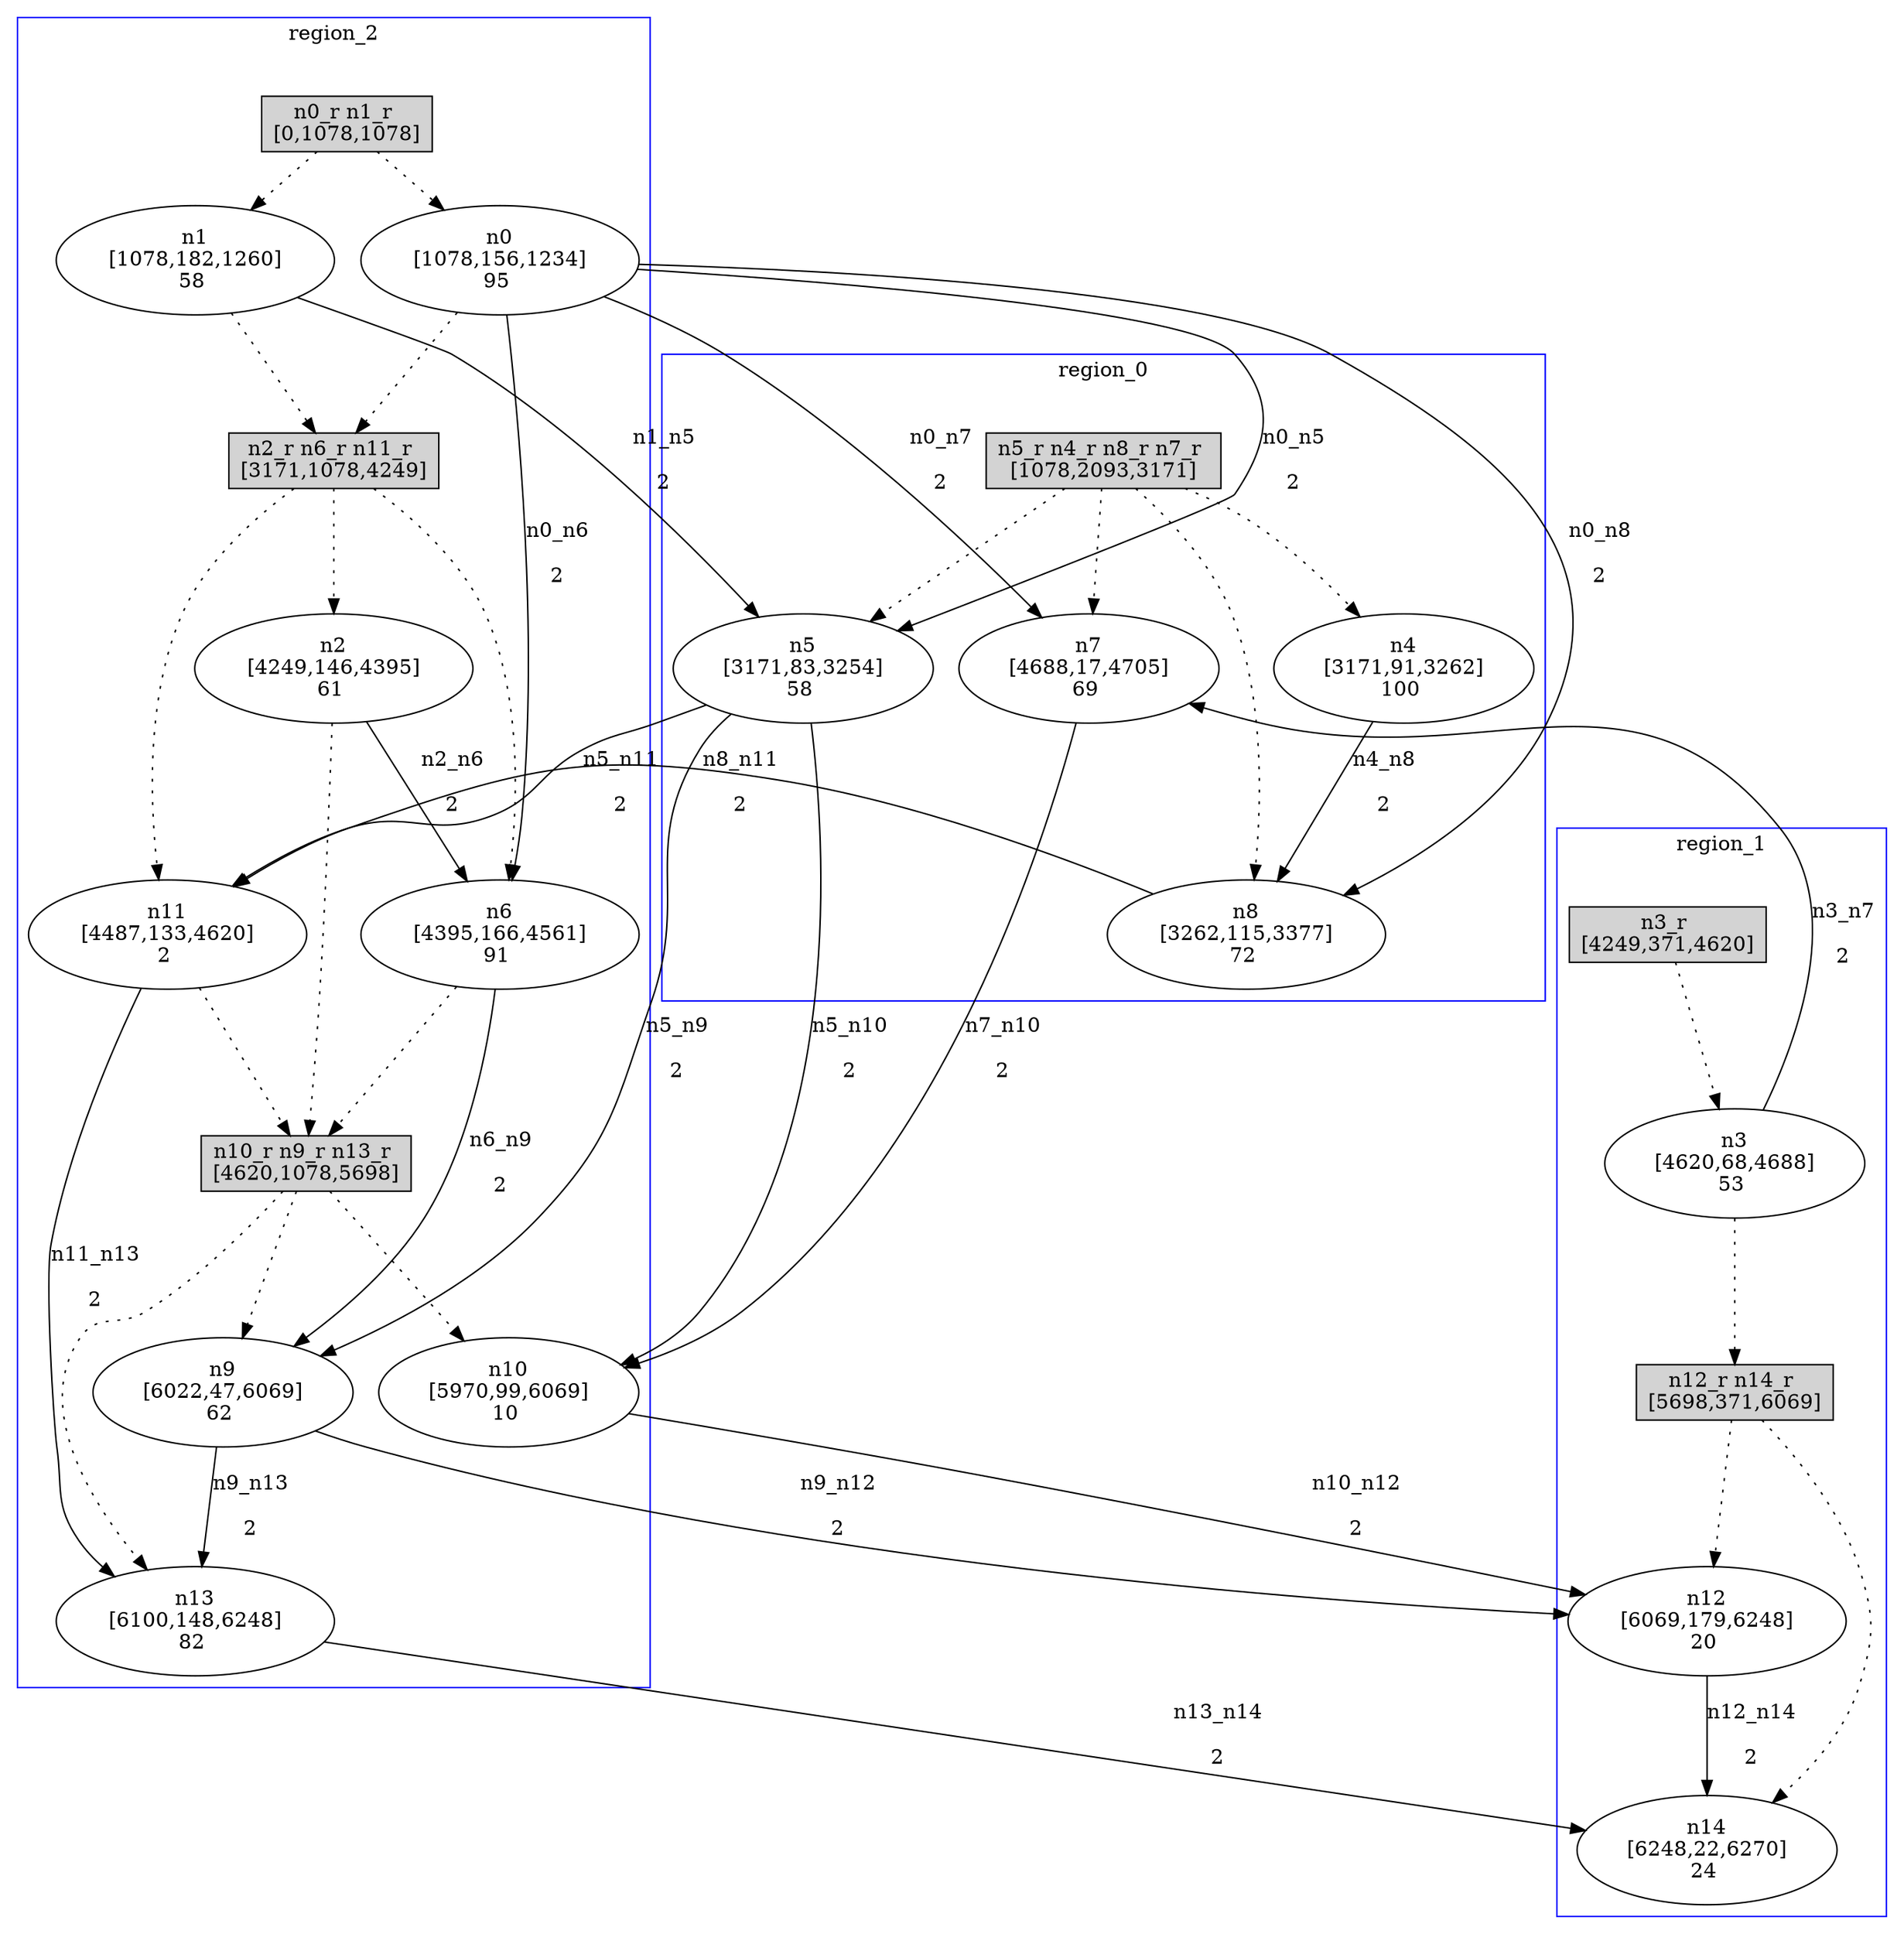 //3-LSsolveMIPnSolStatus 2.
//4-SL 6270.
//5-LSsolveMIPsolveTime(double) 2.20638.
//6-reconfigurateNum(int) 6.
//7-reconfigurateTime(int) 6069.
digraph test_0 {
	size="28,40";
	subgraph cluster0 {
		stytle=filled;
		color=blue;
		label=region_0;
		reconfNode_0_1 [ shape = box, style = filled, label = "n5_r n4_r n8_r n7_r \n[1078,2093,3171]" ];
		n5 [ label="n5\n[3171,83,3254]\n58 " ];
		n4 [ label="n4\n[3171,91,3262]\n100 " ];
		n8 [ label="n8\n[3262,115,3377]\n72 " ];
		n7 [ label="n7\n[4688,17,4705]\n69 " ];
		reconfNode_0_1 -> n5 [ style = dotted ];
		reconfNode_0_1 -> n4 [ style = dotted ];
		reconfNode_0_1 -> n8 [ style = dotted ];
		reconfNode_0_1 -> n7 [ style = dotted ];
	}
	subgraph cluster1 {
		stytle=filled;
		color=blue;
		label=region_1;
		reconfNode_1_1 [ shape = box, style = filled, label = "n3_r \n[4249,371,4620]" ];
		n3 [ label="n3\n[4620,68,4688]\n53 " ];
		reconfNode_1_1 -> n3 [ style = dotted ];
		n3 -> reconfNode_1_2 [ style = dotted ];
		reconfNode_1_2 [ shape = box, style = filled, label = "n12_r n14_r \n[5698,371,6069]" ];
		n12 [ label="n12\n[6069,179,6248]\n20 " ];
		n14 [ label="n14\n[6248,22,6270]\n24 " ];
		reconfNode_1_2 -> n12 [ style = dotted ];
		reconfNode_1_2 -> n14 [ style = dotted ];
	}
	subgraph cluster2 {
		stytle=filled;
		color=blue;
		label=region_2;
		reconfNode_2_1 [ shape = box, style = filled, label = "n0_r n1_r \n[0,1078,1078]" ];
		n0 [ label="n0\n[1078,156,1234]\n95 " ];
		n1 [ label="n1\n[1078,182,1260]\n58 " ];
		reconfNode_2_1 -> n0 [ style = dotted ];
		reconfNode_2_1 -> n1 [ style = dotted ];
		n0 -> reconfNode_2_2 [ style = dotted ];
		n1 -> reconfNode_2_2 [ style = dotted ];
		reconfNode_2_2 [ shape = box, style = filled, label = "n2_r n6_r n11_r \n[3171,1078,4249]" ];
		n2 [ label="n2\n[4249,146,4395]\n61 " ];
		n6 [ label="n6\n[4395,166,4561]\n91 " ];
		n11 [ label="n11\n[4487,133,4620]\n2 " ];
		reconfNode_2_2 -> n2 [ style = dotted ];
		reconfNode_2_2 -> n6 [ style = dotted ];
		reconfNode_2_2 -> n11 [ style = dotted ];
		n2 -> reconfNode_2_3 [ style = dotted ];
		n6 -> reconfNode_2_3 [ style = dotted ];
		n11 -> reconfNode_2_3 [ style = dotted ];
		reconfNode_2_3 [ shape = box, style = filled, label = "n10_r n9_r n13_r \n[4620,1078,5698]" ];
		n10 [ label="n10\n[5970,99,6069]\n10 " ];
		n9 [ label="n9\n[6022,47,6069]\n62 " ];
		n13 [ label="n13\n[6100,148,6248]\n82 " ];
		reconfNode_2_3 -> n10 [ style = dotted ];
		reconfNode_2_3 -> n9 [ style = dotted ];
		reconfNode_2_3 -> n13 [ style = dotted ];
	}
	n0 -> n5 [ label="n0_n5\n2" ];
	n0 -> n6 [ label="n0_n6\n2" ];
	n0 -> n7 [ label="n0_n7\n2" ];
	n0 -> n8 [ label="n0_n8\n2" ];
	n5 -> n9 [ label="n5_n9\n2" ];
	n5 -> n10 [ label="n5_n10\n2" ];
	n5 -> n11 [ label="n5_n11\n2" ];
	n6 -> n9 [ label="n6_n9\n2" ];
	n7 -> n10 [ label="n7_n10\n2" ];
	n8 -> n11 [ label="n8_n11\n2" ];
	n1 -> n5 [ label="n1_n5\n2" ];
	n2 -> n6 [ label="n2_n6\n2" ];
	n3 -> n7 [ label="n3_n7\n2" ];
	n4 -> n8 [ label="n4_n8\n2" ];
	n9 -> n12 [ label="n9_n12\n2" ];
	n9 -> n13 [ label="n9_n13\n2" ];
	n10 -> n12 [ label="n10_n12\n2" ];
	n11 -> n13 [ label="n11_n13\n2" ];
	n12 -> n14 [ label="n12_n14\n2" ];
	n13 -> n14 [ label="n13_n14\n2" ];
}
